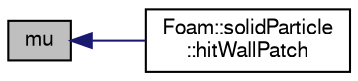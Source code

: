 digraph "mu"
{
  bgcolor="transparent";
  edge [fontname="FreeSans",fontsize="10",labelfontname="FreeSans",labelfontsize="10"];
  node [fontname="FreeSans",fontsize="10",shape=record];
  rankdir="LR";
  Node1 [label="mu",height=0.2,width=0.4,color="black", fillcolor="grey75", style="filled" fontcolor="black"];
  Node1 -> Node2 [dir="back",color="midnightblue",fontsize="10",style="solid",fontname="FreeSans"];
  Node2 [label="Foam::solidParticle\l::hitWallPatch",height=0.2,width=0.4,color="black",URL="$a02304.html#a83ddd4996e7a12d68168442c5f04ca72",tooltip="Overridable function to handle the particle hitting a wallPatch. "];
}

